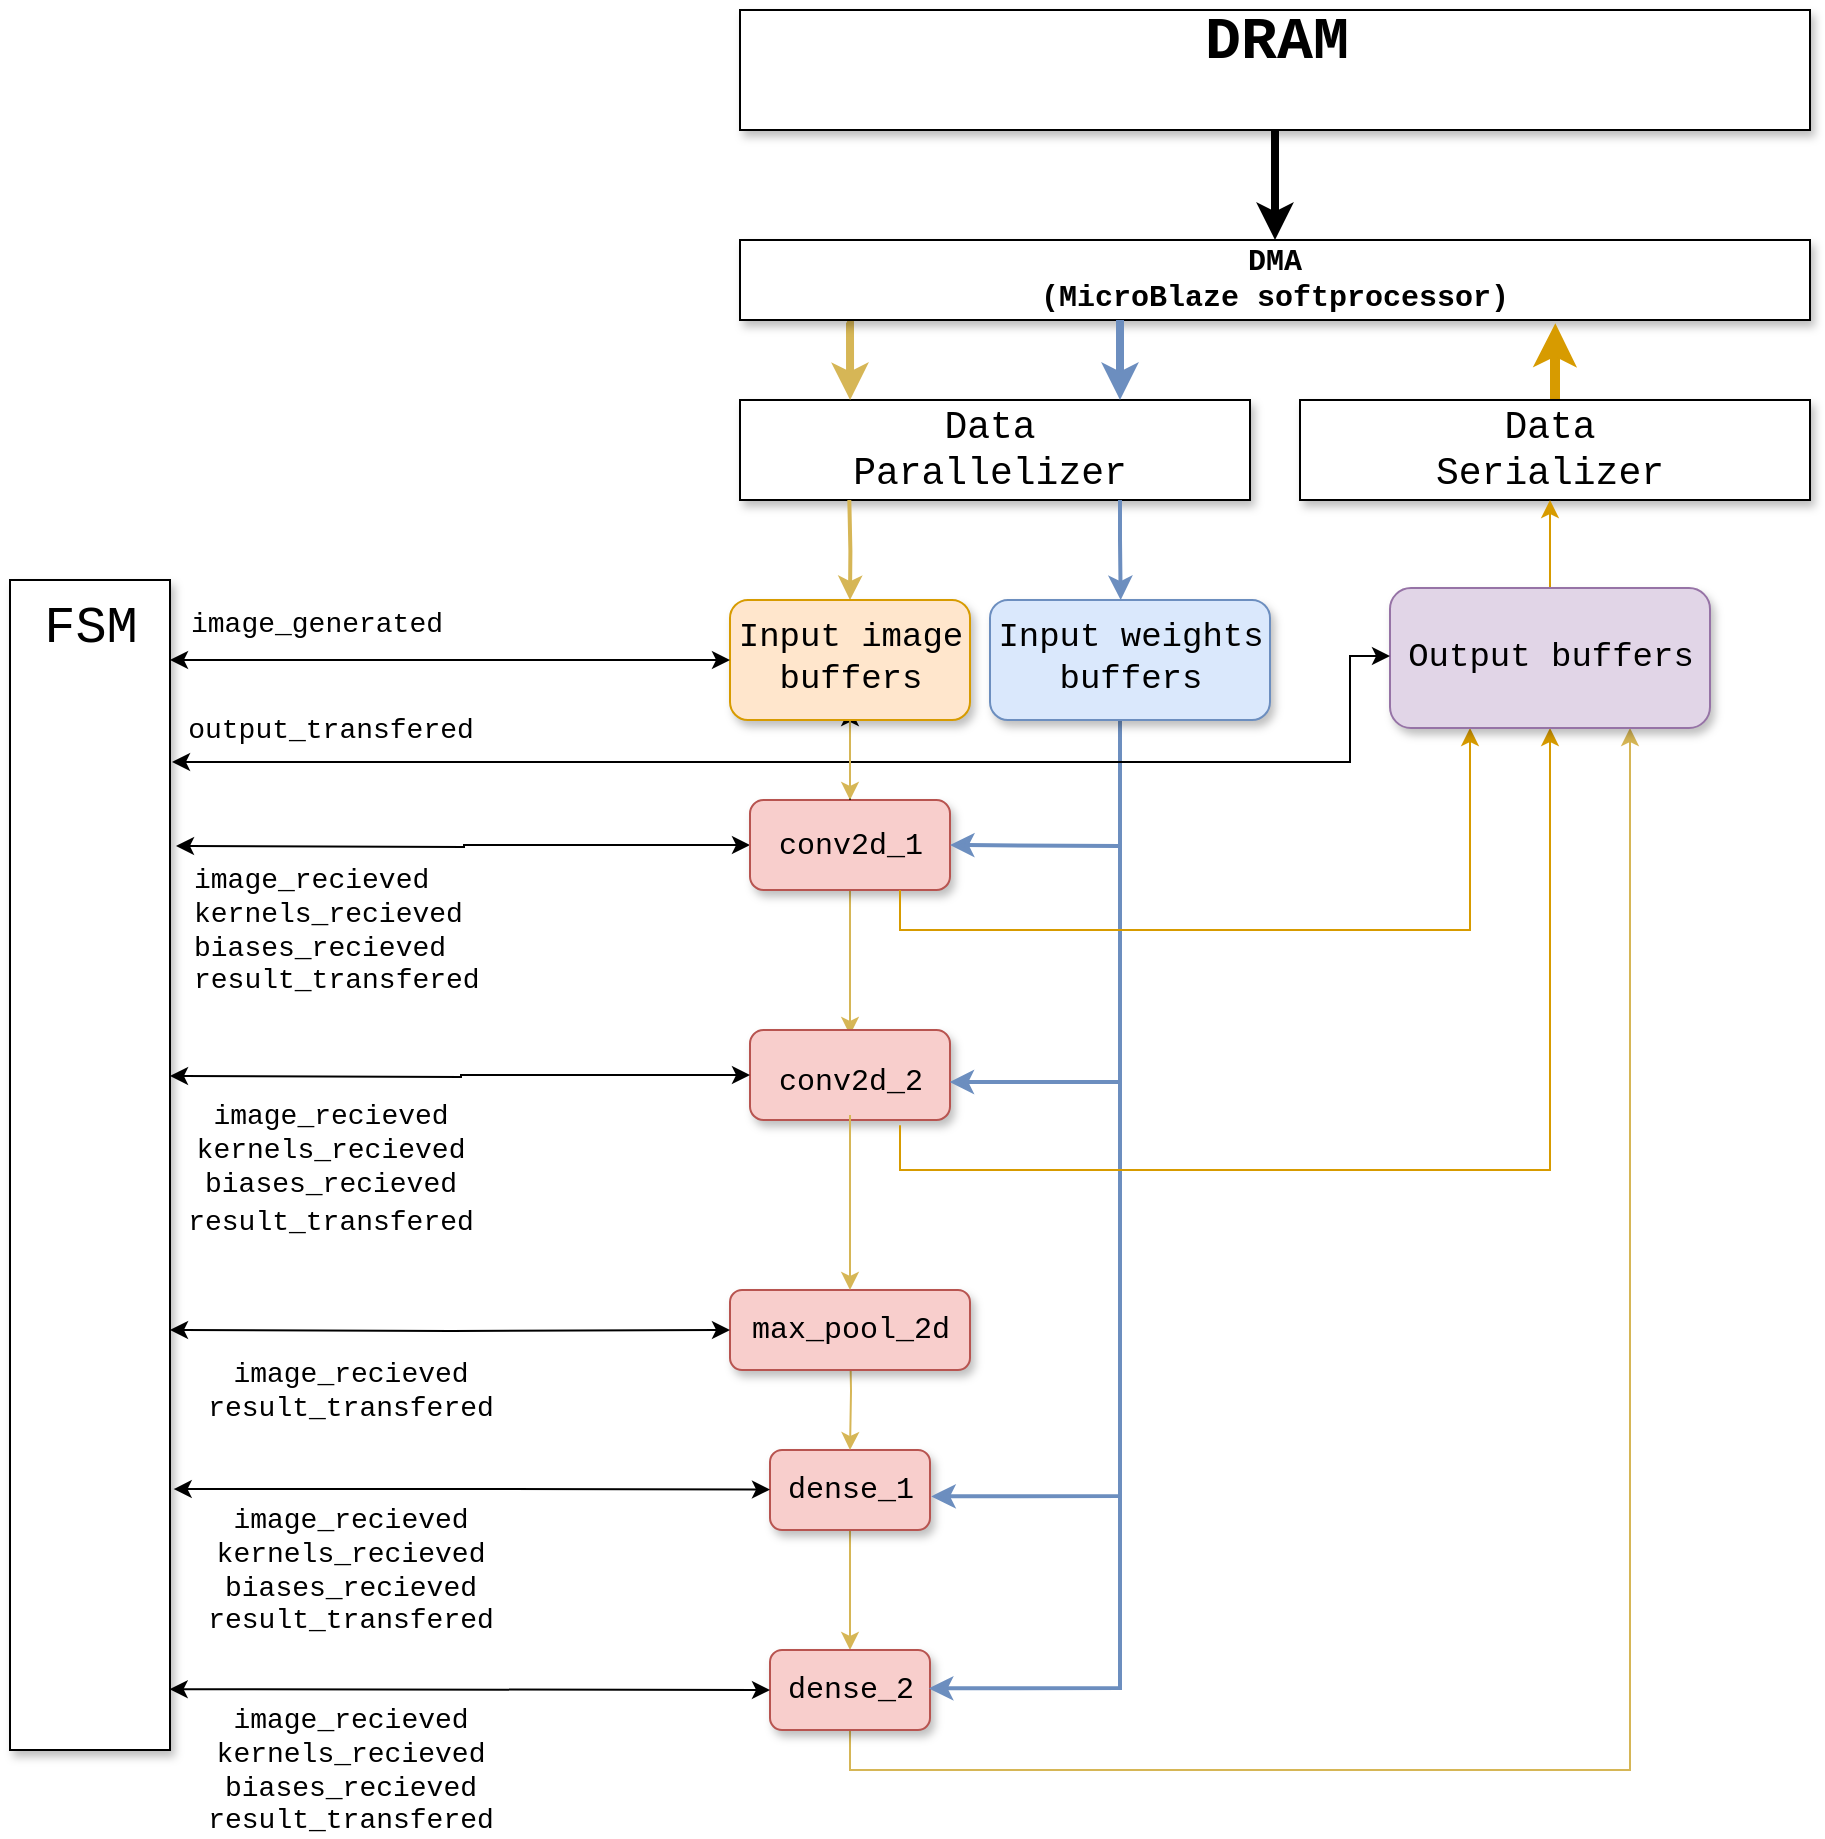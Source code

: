 <mxfile version="16.4.5" type="github">
  <diagram id="ZsNC3ihXCfo3ElIL2VwX" name="Page-1">
    <mxGraphModel dx="1382" dy="823" grid="1" gridSize="10" guides="1" tooltips="1" connect="1" arrows="1" fold="1" page="1" pageScale="1" pageWidth="3300" pageHeight="2339" math="0" shadow="0">
      <root>
        <mxCell id="0" />
        <mxCell id="1" parent="0" />
        <mxCell id="UF6QcyIX-ex_6rzBUD4a-37" value="" style="rounded=0;whiteSpace=wrap;html=1;shadow=1;fontFamily=Courier New;fontSize=20;" parent="1" vertex="1">
          <mxGeometry x="585" y="275" width="255" height="50" as="geometry" />
        </mxCell>
        <mxCell id="UF6QcyIX-ex_6rzBUD4a-78" value="&lt;div&gt;image_recieved&lt;/div&gt;&lt;div&gt;kernels_recieved&lt;/div&gt;&lt;div&gt;biases_recieved&lt;/div&gt;&lt;div&gt;result_transfered&lt;br&gt;&lt;/div&gt;" style="edgeStyle=orthogonalEdgeStyle;rounded=0;orthogonalLoop=1;jettySize=auto;html=1;fontFamily=Courier New;fontSize=14;strokeColor=#000000;strokeWidth=1;startArrow=classic;startFill=1;align=left;" parent="1" target="UF6QcyIX-ex_6rzBUD4a-4" edge="1">
          <mxGeometry x="-0.951" y="-42" relative="1" as="geometry">
            <mxPoint x="303" y="498" as="sourcePoint" />
            <mxPoint as="offset" />
          </mxGeometry>
        </mxCell>
        <mxCell id="UF6QcyIX-ex_6rzBUD4a-28" style="edgeStyle=orthogonalEdgeStyle;rounded=0;orthogonalLoop=1;jettySize=auto;html=1;entryX=0.5;entryY=0;entryDx=0;entryDy=0;fontFamily=Courier New;fontSize=15;fillColor=#fff2cc;strokeColor=#d6b656;" parent="1" source="UF6QcyIX-ex_6rzBUD4a-15" target="UF6QcyIX-ex_6rzBUD4a-18" edge="1">
          <mxGeometry relative="1" as="geometry" />
        </mxCell>
        <mxCell id="UF6QcyIX-ex_6rzBUD4a-15" value="" style="rounded=1;whiteSpace=wrap;html=1;shadow=1;fontFamily=Courier New;fontSize=15;fillColor=#f8cecc;strokeColor=#b85450;" parent="1" vertex="1">
          <mxGeometry x="600" y="800" width="80" height="40" as="geometry" />
        </mxCell>
        <mxCell id="UF6QcyIX-ex_6rzBUD4a-27" style="edgeStyle=orthogonalEdgeStyle;rounded=0;orthogonalLoop=1;jettySize=auto;html=1;entryX=0.5;entryY=0;entryDx=0;entryDy=0;fontFamily=Courier New;fontSize=15;fillColor=#fff2cc;strokeColor=#d6b656;" parent="1" target="UF6QcyIX-ex_6rzBUD4a-15" edge="1">
          <mxGeometry relative="1" as="geometry">
            <mxPoint x="640" y="740" as="sourcePoint" />
          </mxGeometry>
        </mxCell>
        <mxCell id="UF6QcyIX-ex_6rzBUD4a-13" value="" style="rounded=1;whiteSpace=wrap;html=1;shadow=1;fontFamily=Courier New;fontSize=15;fillColor=#f8cecc;strokeColor=#b85450;" parent="1" vertex="1">
          <mxGeometry x="580" y="720" width="120" height="40" as="geometry" />
        </mxCell>
        <mxCell id="UF6QcyIX-ex_6rzBUD4a-1" value="" style="rounded=0;whiteSpace=wrap;html=1;shadow=1;" parent="1" vertex="1">
          <mxGeometry x="220" y="365" width="80" height="585" as="geometry" />
        </mxCell>
        <mxCell id="UF6QcyIX-ex_6rzBUD4a-2" value="&lt;font style=&quot;font-size: 26px&quot; face=&quot;Courier New&quot;&gt;FSM&lt;/font&gt;" style="text;html=1;resizable=0;autosize=1;align=center;verticalAlign=middle;points=[];fillColor=none;strokeColor=none;rounded=0;shadow=1;sketch=0;glass=0;" parent="1" vertex="1">
          <mxGeometry x="230" y="379" width="60" height="20" as="geometry" />
        </mxCell>
        <mxCell id="UF6QcyIX-ex_6rzBUD4a-20" value="" style="edgeStyle=orthogonalEdgeStyle;rounded=0;orthogonalLoop=1;jettySize=auto;html=1;fontFamily=Courier New;fontSize=15;fillColor=#fff2cc;strokeColor=#d6b656;" parent="1" source="UF6QcyIX-ex_6rzBUD4a-4" target="UF6QcyIX-ex_6rzBUD4a-9" edge="1">
          <mxGeometry relative="1" as="geometry" />
        </mxCell>
        <mxCell id="UF6QcyIX-ex_6rzBUD4a-4" value="" style="rounded=1;whiteSpace=wrap;html=1;shadow=1;fontFamily=Courier New;fontSize=26;fillColor=#f8cecc;strokeColor=#b85450;" parent="1" vertex="1">
          <mxGeometry x="590" y="475" width="100" height="45" as="geometry" />
        </mxCell>
        <mxCell id="UF6QcyIX-ex_6rzBUD4a-65" value="" style="edgeStyle=orthogonalEdgeStyle;rounded=0;orthogonalLoop=1;jettySize=auto;html=1;fontFamily=Courier New;fontSize=17;strokeColor=#000000;strokeWidth=1;" parent="1" source="UF6QcyIX-ex_6rzBUD4a-5" target="UF6QcyIX-ex_6rzBUD4a-60" edge="1">
          <mxGeometry relative="1" as="geometry" />
        </mxCell>
        <mxCell id="UF6QcyIX-ex_6rzBUD4a-5" value="&lt;font style=&quot;font-size: 15px&quot;&gt;conv2d_1&lt;/font&gt;" style="text;html=1;resizable=0;autosize=1;align=center;verticalAlign=middle;points=[];fillColor=none;strokeColor=none;rounded=0;shadow=1;fontFamily=Courier New;fontSize=26;" parent="1" vertex="1">
          <mxGeometry x="595" y="475" width="90" height="40" as="geometry" />
        </mxCell>
        <mxCell id="UF6QcyIX-ex_6rzBUD4a-8" value="" style="rounded=1;whiteSpace=wrap;html=1;shadow=1;fontFamily=Courier New;fontSize=26;fillColor=#f8cecc;strokeColor=#b85450;" parent="1" vertex="1">
          <mxGeometry x="590" y="590" width="100" height="45" as="geometry" />
        </mxCell>
        <mxCell id="UF6QcyIX-ex_6rzBUD4a-24" value="" style="edgeStyle=orthogonalEdgeStyle;rounded=0;orthogonalLoop=1;jettySize=auto;html=1;fontFamily=Courier New;fontSize=15;fillColor=#fff2cc;strokeColor=#d6b656;entryX=0.5;entryY=0;entryDx=0;entryDy=0;" parent="1" source="UF6QcyIX-ex_6rzBUD4a-9" edge="1" target="UF6QcyIX-ex_6rzBUD4a-13">
          <mxGeometry relative="1" as="geometry">
            <mxPoint x="640" y="670" as="targetPoint" />
            <Array as="points" />
          </mxGeometry>
        </mxCell>
        <mxCell id="UF6QcyIX-ex_6rzBUD4a-9" value="&lt;font style=&quot;font-size: 15px&quot;&gt;conv2d_2&lt;/font&gt;" style="text;html=1;resizable=0;autosize=1;align=center;verticalAlign=middle;points=[];fillColor=none;strokeColor=none;rounded=0;shadow=1;fontFamily=Courier New;fontSize=26;" parent="1" vertex="1">
          <mxGeometry x="595" y="592.5" width="90" height="40" as="geometry" />
        </mxCell>
        <mxCell id="UF6QcyIX-ex_6rzBUD4a-11" value="max_pool_2d" style="text;html=1;resizable=0;autosize=1;align=center;verticalAlign=middle;points=[];fillColor=none;strokeColor=none;rounded=0;shadow=1;fontFamily=Courier New;fontSize=15;" parent="1" vertex="1">
          <mxGeometry x="585" y="730" width="110" height="20" as="geometry" />
        </mxCell>
        <mxCell id="UF6QcyIX-ex_6rzBUD4a-14" value="dense_1" style="text;html=1;resizable=0;autosize=1;align=center;verticalAlign=middle;points=[];fillColor=none;strokeColor=none;rounded=0;shadow=1;fontFamily=Courier New;fontSize=15;" parent="1" vertex="1">
          <mxGeometry x="600" y="810" width="80" height="20" as="geometry" />
        </mxCell>
        <mxCell id="UF6QcyIX-ex_6rzBUD4a-71" style="edgeStyle=orthogonalEdgeStyle;rounded=0;orthogonalLoop=1;jettySize=auto;html=1;exitX=0.5;exitY=1;exitDx=0;exitDy=0;fontFamily=Courier New;fontSize=17;strokeColor=#d6b656;strokeWidth=1;fillColor=#fff2cc;entryX=0.75;entryY=1;entryDx=0;entryDy=0;" parent="1" source="UF6QcyIX-ex_6rzBUD4a-18" target="UF6QcyIX-ex_6rzBUD4a-57" edge="1">
          <mxGeometry relative="1" as="geometry" />
        </mxCell>
        <mxCell id="UF6QcyIX-ex_6rzBUD4a-18" value="" style="rounded=1;whiteSpace=wrap;html=1;shadow=1;fontFamily=Courier New;fontSize=15;fillColor=#f8cecc;strokeColor=#b85450;" parent="1" vertex="1">
          <mxGeometry x="600" y="900" width="80" height="40" as="geometry" />
        </mxCell>
        <mxCell id="UF6QcyIX-ex_6rzBUD4a-19" value="dense_2" style="text;html=1;resizable=0;autosize=1;align=center;verticalAlign=middle;points=[];fillColor=none;strokeColor=none;rounded=0;shadow=1;fontFamily=Courier New;fontSize=15;" parent="1" vertex="1">
          <mxGeometry x="600" y="910" width="80" height="20" as="geometry" />
        </mxCell>
        <mxCell id="UF6QcyIX-ex_6rzBUD4a-38" style="edgeStyle=orthogonalEdgeStyle;rounded=0;orthogonalLoop=1;jettySize=auto;html=1;exitX=0.1;exitY=1.033;exitDx=0;exitDy=0;fontFamily=Courier New;fontSize=19;strokeWidth=4;strokeColor=#d6b656;fillColor=#fff2cc;exitPerimeter=0;entryX=0.182;entryY=0;entryDx=0;entryDy=0;entryPerimeter=0;" parent="1" source="UF6QcyIX-ex_6rzBUD4a-29" target="UF6QcyIX-ex_6rzBUD4a-36" edge="1">
          <mxGeometry relative="1" as="geometry">
            <mxPoint x="650" y="275" as="targetPoint" />
          </mxGeometry>
        </mxCell>
        <mxCell id="UF6QcyIX-ex_6rzBUD4a-29" value="&lt;div&gt;&lt;b&gt;DMA&lt;/b&gt;&lt;/div&gt;&lt;div&gt;&lt;b&gt;(MicroBlaze softprocessor)&lt;br&gt;&lt;/b&gt;&lt;/div&gt;" style="rounded=0;whiteSpace=wrap;html=1;shadow=1;fontFamily=Courier New;fontSize=15;" parent="1" vertex="1">
          <mxGeometry x="585" y="195" width="535" height="40" as="geometry" />
        </mxCell>
        <mxCell id="UF6QcyIX-ex_6rzBUD4a-32" style="edgeStyle=orthogonalEdgeStyle;rounded=0;orthogonalLoop=1;jettySize=auto;html=1;entryX=0.5;entryY=0;entryDx=0;entryDy=0;fontFamily=Courier New;fontSize=30;strokeWidth=4;" parent="1" source="UF6QcyIX-ex_6rzBUD4a-30" target="UF6QcyIX-ex_6rzBUD4a-29" edge="1">
          <mxGeometry relative="1" as="geometry" />
        </mxCell>
        <mxCell id="UF6QcyIX-ex_6rzBUD4a-30" value="" style="rounded=0;whiteSpace=wrap;html=1;shadow=1;fontFamily=Courier New;fontSize=15;" parent="1" vertex="1">
          <mxGeometry x="585" y="80" width="535" height="60" as="geometry" />
        </mxCell>
        <mxCell id="UF6QcyIX-ex_6rzBUD4a-31" value="&lt;font style=&quot;font-size: 30px&quot;&gt;&lt;b&gt;DRAM&lt;/b&gt;&lt;/font&gt;" style="text;html=1;resizable=0;autosize=1;align=center;verticalAlign=middle;points=[];fillColor=none;strokeColor=none;rounded=0;shadow=1;fontFamily=Courier New;fontSize=15;" parent="1" vertex="1">
          <mxGeometry x="807.5" y="80" width="90" height="30" as="geometry" />
        </mxCell>
        <mxCell id="UF6QcyIX-ex_6rzBUD4a-36" value="&lt;div style=&quot;font-size: 19px&quot;&gt;&lt;font style=&quot;font-size: 19px&quot;&gt;Data&lt;/font&gt;&lt;/div&gt;&lt;div style=&quot;font-size: 19px&quot;&gt;&lt;font style=&quot;font-size: 19px&quot;&gt;Parallelizer&lt;br&gt;&lt;/font&gt;&lt;/div&gt;" style="text;html=1;strokeColor=none;fillColor=none;align=center;verticalAlign=middle;whiteSpace=wrap;rounded=0;shadow=1;fontFamily=Courier New;fontSize=20;" parent="1" vertex="1">
          <mxGeometry x="600" y="275" width="220" height="50" as="geometry" />
        </mxCell>
        <mxCell id="UF6QcyIX-ex_6rzBUD4a-40" value="" style="endArrow=classic;html=1;rounded=0;fontFamily=Courier New;fontSize=19;strokeColor=#6c8ebf;strokeWidth=4;fillColor=#dae8fc;" parent="1" edge="1">
          <mxGeometry width="50" height="50" relative="1" as="geometry">
            <mxPoint x="775" y="235" as="sourcePoint" />
            <mxPoint x="775" y="275" as="targetPoint" />
          </mxGeometry>
        </mxCell>
        <mxCell id="UF6QcyIX-ex_6rzBUD4a-45" style="edgeStyle=orthogonalEdgeStyle;rounded=0;orthogonalLoop=1;jettySize=auto;html=1;exitX=0.25;exitY=1;exitDx=0;exitDy=0;fontFamily=Courier New;fontSize=19;strokeWidth=2;strokeColor=#d6b656;fillColor=#fff2cc;" parent="1" target="UF6QcyIX-ex_6rzBUD4a-59" edge="1">
          <mxGeometry relative="1" as="geometry">
            <mxPoint x="639.66" y="325" as="sourcePoint" />
            <mxPoint x="640" y="355" as="targetPoint" />
          </mxGeometry>
        </mxCell>
        <mxCell id="UF6QcyIX-ex_6rzBUD4a-47" value="" style="endArrow=classic;html=1;rounded=0;fontFamily=Courier New;fontSize=19;strokeColor=#6c8ebf;strokeWidth=2;fillColor=#dae8fc;entryX=1;entryY=0.5;entryDx=0;entryDy=0;" parent="1" target="UF6QcyIX-ex_6rzBUD4a-4" edge="1">
          <mxGeometry width="50" height="50" relative="1" as="geometry">
            <mxPoint x="775" y="498" as="sourcePoint" />
            <mxPoint x="775" y="435" as="targetPoint" />
            <Array as="points">
              <mxPoint x="775" y="498" />
            </Array>
          </mxGeometry>
        </mxCell>
        <mxCell id="UF6QcyIX-ex_6rzBUD4a-50" value="" style="endArrow=classic;html=1;rounded=0;fontFamily=Courier New;fontSize=19;strokeColor=#6c8ebf;strokeWidth=2;fillColor=#dae8fc;entryX=0.998;entryY=0.578;entryDx=0;entryDy=0;entryPerimeter=0;" parent="1" target="UF6QcyIX-ex_6rzBUD4a-8" edge="1">
          <mxGeometry width="50" height="50" relative="1" as="geometry">
            <mxPoint x="775" y="435" as="sourcePoint" />
            <mxPoint x="690" y="594.5" as="targetPoint" />
            <Array as="points">
              <mxPoint x="775" y="616" />
            </Array>
          </mxGeometry>
        </mxCell>
        <mxCell id="UF6QcyIX-ex_6rzBUD4a-51" value="" style="endArrow=classic;html=1;rounded=0;fontFamily=Courier New;fontSize=19;strokeColor=#6c8ebf;strokeWidth=2;fillColor=#dae8fc;entryX=1.008;entryY=0.66;entryDx=0;entryDy=0;entryPerimeter=0;" parent="1" target="UF6QcyIX-ex_6rzBUD4a-14" edge="1">
          <mxGeometry width="50" height="50" relative="1" as="geometry">
            <mxPoint x="775" y="578" as="sourcePoint" />
            <mxPoint x="690" y="687.5" as="targetPoint" />
            <Array as="points">
              <mxPoint x="775" y="823" />
            </Array>
          </mxGeometry>
        </mxCell>
        <mxCell id="UF6QcyIX-ex_6rzBUD4a-52" value="" style="endArrow=classic;html=1;rounded=0;fontFamily=Courier New;fontSize=19;strokeColor=#6c8ebf;strokeWidth=2;fillColor=#dae8fc;entryX=0.993;entryY=0.46;entryDx=0;entryDy=0;entryPerimeter=0;" parent="1" target="UF6QcyIX-ex_6rzBUD4a-19" edge="1">
          <mxGeometry width="50" height="50" relative="1" as="geometry">
            <mxPoint x="775" y="728" as="sourcePoint" />
            <mxPoint x="690" y="837.5" as="targetPoint" />
            <Array as="points">
              <mxPoint x="775" y="794" />
              <mxPoint x="775" y="819" />
              <mxPoint x="775" y="919" />
            </Array>
          </mxGeometry>
        </mxCell>
        <mxCell id="UF6QcyIX-ex_6rzBUD4a-76" style="edgeStyle=orthogonalEdgeStyle;rounded=0;orthogonalLoop=1;jettySize=auto;html=1;entryX=0.762;entryY=1.041;entryDx=0;entryDy=0;entryPerimeter=0;fontFamily=Courier New;fontSize=17;strokeColor=#d79b00;strokeWidth=5;fillColor=#ffe6cc;" parent="1" source="UF6QcyIX-ex_6rzBUD4a-54" target="UF6QcyIX-ex_6rzBUD4a-29" edge="1">
          <mxGeometry relative="1" as="geometry" />
        </mxCell>
        <mxCell id="UF6QcyIX-ex_6rzBUD4a-54" value="" style="rounded=0;whiteSpace=wrap;html=1;shadow=1;fontFamily=Courier New;fontSize=20;" parent="1" vertex="1">
          <mxGeometry x="865" y="275" width="255" height="50" as="geometry" />
        </mxCell>
        <mxCell id="UF6QcyIX-ex_6rzBUD4a-55" value="&lt;div style=&quot;font-size: 19px&quot;&gt;&lt;font style=&quot;font-size: 19px&quot;&gt;Data&lt;/font&gt;&lt;/div&gt;&lt;div style=&quot;font-size: 19px&quot;&gt;&lt;font style=&quot;font-size: 19px&quot;&gt;Serializer&lt;br&gt;&lt;/font&gt;&lt;/div&gt;" style="text;html=1;strokeColor=none;fillColor=none;align=center;verticalAlign=middle;whiteSpace=wrap;rounded=0;shadow=1;fontFamily=Courier New;fontSize=20;" parent="1" vertex="1">
          <mxGeometry x="880" y="275" width="220" height="50" as="geometry" />
        </mxCell>
        <mxCell id="UF6QcyIX-ex_6rzBUD4a-72" style="edgeStyle=orthogonalEdgeStyle;rounded=0;orthogonalLoop=1;jettySize=auto;html=1;exitX=0.5;exitY=0;exitDx=0;exitDy=0;entryX=0.5;entryY=1;entryDx=0;entryDy=0;fontFamily=Courier New;fontSize=17;strokeColor=#d79b00;strokeWidth=1;fontColor=#000000;fillColor=#ffe6cc;" parent="1" source="UF6QcyIX-ex_6rzBUD4a-57" target="UF6QcyIX-ex_6rzBUD4a-55" edge="1">
          <mxGeometry relative="1" as="geometry" />
        </mxCell>
        <mxCell id="UF6QcyIX-ex_6rzBUD4a-88" style="edgeStyle=orthogonalEdgeStyle;rounded=0;orthogonalLoop=1;jettySize=auto;html=1;fontFamily=Courier New;fontSize=17;startArrow=classic;startFill=1;strokeColor=#d79b00;strokeWidth=1;endArrow=none;endFill=0;fillColor=#ffe6cc;entryX=0.75;entryY=1.059;entryDx=0;entryDy=0;entryPerimeter=0;" parent="1" source="UF6QcyIX-ex_6rzBUD4a-57" target="UF6QcyIX-ex_6rzBUD4a-8" edge="1">
          <mxGeometry relative="1" as="geometry">
            <Array as="points">
              <mxPoint x="990" y="660" />
              <mxPoint x="665" y="660" />
            </Array>
            <mxPoint x="665" y="640" as="targetPoint" />
          </mxGeometry>
        </mxCell>
        <mxCell id="UF6QcyIX-ex_6rzBUD4a-89" style="edgeStyle=orthogonalEdgeStyle;rounded=0;orthogonalLoop=1;jettySize=auto;html=1;exitX=0.25;exitY=1;exitDx=0;exitDy=0;entryX=0.75;entryY=1;entryDx=0;entryDy=0;fontFamily=Courier New;fontSize=17;startArrow=classic;startFill=1;endArrow=none;endFill=0;strokeColor=#d79b00;strokeWidth=1;fillColor=#ffe6cc;" parent="1" source="UF6QcyIX-ex_6rzBUD4a-57" target="UF6QcyIX-ex_6rzBUD4a-4" edge="1">
          <mxGeometry relative="1" as="geometry" />
        </mxCell>
        <mxCell id="UF6QcyIX-ex_6rzBUD4a-57" value="" style="rounded=1;whiteSpace=wrap;html=1;shadow=1;fontFamily=Courier New;fontSize=19;fillColor=#e1d5e7;strokeColor=#9673a6;" parent="1" vertex="1">
          <mxGeometry x="910" y="369" width="160" height="70" as="geometry" />
        </mxCell>
        <mxCell id="UF6QcyIX-ex_6rzBUD4a-87" value="&lt;font style=&quot;font-size: 14px;&quot;&gt;output_transfered&lt;/font&gt;" style="edgeStyle=orthogonalEdgeStyle;rounded=0;orthogonalLoop=1;jettySize=auto;html=1;fontFamily=Courier New;fontSize=14;startArrow=classic;startFill=1;strokeColor=#000000;strokeWidth=1;" parent="1" source="UF6QcyIX-ex_6rzBUD4a-58" edge="1">
          <mxGeometry x="0.761" y="-16" relative="1" as="geometry">
            <mxPoint x="301" y="456" as="targetPoint" />
            <Array as="points">
              <mxPoint x="890" y="403" />
              <mxPoint x="890" y="456" />
            </Array>
            <mxPoint as="offset" />
          </mxGeometry>
        </mxCell>
        <mxCell id="UF6QcyIX-ex_6rzBUD4a-58" value="&lt;font style=&quot;font-size: 17px&quot;&gt;Output buffers&lt;/font&gt;" style="text;html=1;resizable=0;autosize=1;align=center;verticalAlign=middle;points=[];fillColor=none;strokeColor=none;rounded=0;shadow=1;fontFamily=Courier New;fontSize=19;" parent="1" vertex="1">
          <mxGeometry x="910" y="388" width="160" height="30" as="geometry" />
        </mxCell>
        <mxCell id="UF6QcyIX-ex_6rzBUD4a-64" value="" style="edgeStyle=orthogonalEdgeStyle;rounded=0;orthogonalLoop=1;jettySize=auto;html=1;fontFamily=Courier New;fontSize=17;strokeColor=#d6b656;strokeWidth=1;fillColor=#fff2cc;" parent="1" source="UF6QcyIX-ex_6rzBUD4a-59" target="UF6QcyIX-ex_6rzBUD4a-5" edge="1">
          <mxGeometry relative="1" as="geometry" />
        </mxCell>
        <mxCell id="UF6QcyIX-ex_6rzBUD4a-59" value="" style="rounded=1;whiteSpace=wrap;html=1;shadow=1;fontFamily=Courier New;fontSize=19;fillColor=#ffe6cc;strokeColor=#d79b00;" parent="1" vertex="1">
          <mxGeometry x="580" y="375" width="120" height="60" as="geometry" />
        </mxCell>
        <mxCell id="UF6QcyIX-ex_6rzBUD4a-60" value="&lt;div&gt;Input image&lt;/div&gt;&lt;div&gt;buffers&lt;br&gt;&lt;/div&gt;" style="text;html=1;resizable=0;autosize=1;align=center;verticalAlign=middle;points=[];fillColor=none;strokeColor=none;rounded=0;shadow=1;fontFamily=Courier New;fontSize=17;" parent="1" vertex="1">
          <mxGeometry x="575" y="379" width="130" height="50" as="geometry" />
        </mxCell>
        <mxCell id="UF6QcyIX-ex_6rzBUD4a-61" value="" style="rounded=1;whiteSpace=wrap;html=1;shadow=1;fontFamily=Courier New;fontSize=19;fillColor=#dae8fc;strokeColor=#6c8ebf;" parent="1" vertex="1">
          <mxGeometry x="710" y="375" width="140" height="60" as="geometry" />
        </mxCell>
        <mxCell id="UF6QcyIX-ex_6rzBUD4a-62" value="&lt;div&gt;Input weights&lt;/div&gt;&lt;div&gt;buffers&lt;br&gt;&lt;/div&gt;" style="text;html=1;resizable=0;autosize=1;align=center;verticalAlign=middle;points=[];fillColor=none;strokeColor=none;rounded=0;shadow=1;fontFamily=Courier New;fontSize=17;" parent="1" vertex="1">
          <mxGeometry x="705" y="379" width="150" height="50" as="geometry" />
        </mxCell>
        <mxCell id="UF6QcyIX-ex_6rzBUD4a-67" style="edgeStyle=orthogonalEdgeStyle;rounded=0;orthogonalLoop=1;jettySize=auto;html=1;exitX=0.25;exitY=1;exitDx=0;exitDy=0;fontFamily=Courier New;fontSize=19;strokeWidth=2;strokeColor=#6c8ebf;fillColor=#dae8fc;" parent="1" edge="1">
          <mxGeometry relative="1" as="geometry">
            <mxPoint x="775.0" y="325" as="sourcePoint" />
            <mxPoint x="775.34" y="375" as="targetPoint" />
            <Array as="points">
              <mxPoint x="775" y="345" />
              <mxPoint x="775" y="345" />
            </Array>
          </mxGeometry>
        </mxCell>
        <mxCell id="UF6QcyIX-ex_6rzBUD4a-77" value="" style="endArrow=classic;html=1;rounded=0;fontFamily=Courier New;fontSize=17;strokeColor=#000000;strokeWidth=1;startArrow=classic;startFill=1;" parent="1" edge="1">
          <mxGeometry width="50" height="50" relative="1" as="geometry">
            <mxPoint x="300" y="405" as="sourcePoint" />
            <mxPoint x="580" y="405" as="targetPoint" />
          </mxGeometry>
        </mxCell>
        <mxCell id="pqpbNf2QPN8KKRpt-aZ--1" value="&lt;font style=&quot;font-size: 14px&quot; face=&quot;Courier New&quot;&gt;image_generated&lt;/font&gt;" style="edgeLabel;html=1;align=center;verticalAlign=middle;resizable=0;points=[];" parent="UF6QcyIX-ex_6rzBUD4a-77" vertex="1" connectable="0">
          <mxGeometry x="-0.861" y="-5" relative="1" as="geometry">
            <mxPoint x="53" y="-23" as="offset" />
          </mxGeometry>
        </mxCell>
        <mxCell id="UF6QcyIX-ex_6rzBUD4a-83" value="&lt;div style=&quot;font-size: 14px&quot;&gt;&lt;font style=&quot;font-size: 14px&quot;&gt;image_recieved&lt;/font&gt;&lt;/div&gt;&lt;div style=&quot;font-size: 14px&quot;&gt;&lt;font style=&quot;font-size: 14px&quot;&gt;kernels_recieved&lt;/font&gt;&lt;/div&gt;&lt;div style=&quot;font-size: 14px&quot;&gt;&lt;font style=&quot;font-size: 14px&quot;&gt;biases_recieved&lt;/font&gt;&lt;/div&gt;&lt;font style=&quot;font-size: 14px&quot;&gt;result_transfered&lt;/font&gt;" style="edgeStyle=orthogonalEdgeStyle;rounded=0;orthogonalLoop=1;jettySize=auto;html=1;fontFamily=Courier New;fontSize=17;strokeColor=#000000;strokeWidth=1;startArrow=classic;startFill=1;entryX=0;entryY=0.5;entryDx=0;entryDy=0;" parent="1" edge="1" target="UF6QcyIX-ex_6rzBUD4a-8">
          <mxGeometry x="-0.449" y="-47" relative="1" as="geometry">
            <mxPoint x="300" y="613" as="sourcePoint" />
            <mxPoint x="590" y="577.3" as="targetPoint" />
            <mxPoint as="offset" />
          </mxGeometry>
        </mxCell>
        <mxCell id="UF6QcyIX-ex_6rzBUD4a-84" value="&lt;div&gt;image_recieved&lt;/div&gt;&lt;div&gt;result_transfered&lt;br&gt;&lt;/div&gt;" style="edgeStyle=orthogonalEdgeStyle;rounded=0;orthogonalLoop=1;jettySize=auto;html=1;fontFamily=Courier New;fontSize=14;strokeColor=#000000;strokeWidth=1;startArrow=classic;startFill=1;entryX=0;entryY=0.5;entryDx=0;entryDy=0;" parent="1" edge="1" target="UF6QcyIX-ex_6rzBUD4a-13">
          <mxGeometry x="-0.357" y="-30" relative="1" as="geometry">
            <mxPoint x="300" y="740" as="sourcePoint" />
            <mxPoint x="550" y="690" as="targetPoint" />
            <mxPoint as="offset" />
          </mxGeometry>
        </mxCell>
        <mxCell id="UF6QcyIX-ex_6rzBUD4a-85" value="&lt;div style=&quot;font-size: 14px&quot;&gt;&lt;font style=&quot;font-size: 14px&quot;&gt;image_recieved&lt;/font&gt;&lt;/div&gt;&lt;div style=&quot;font-size: 14px&quot;&gt;&lt;font style=&quot;font-size: 14px&quot;&gt;kernels_recieved&lt;/font&gt;&lt;/div&gt;&lt;div style=&quot;font-size: 14px&quot;&gt;&lt;font style=&quot;font-size: 14px&quot;&gt;biases_recieved&lt;/font&gt;&lt;/div&gt;&lt;font style=&quot;font-size: 14px&quot;&gt;result_transfered&lt;/font&gt;" style="edgeStyle=orthogonalEdgeStyle;rounded=0;orthogonalLoop=1;jettySize=auto;html=1;fontFamily=Courier New;fontSize=14;strokeColor=#000000;strokeWidth=1;exitX=1.023;exitY=0.777;exitDx=0;exitDy=0;exitPerimeter=0;startArrow=classic;startFill=1;entryX=0;entryY=0.49;entryDx=0;entryDy=0;entryPerimeter=0;" parent="1" source="UF6QcyIX-ex_6rzBUD4a-1" target="UF6QcyIX-ex_6rzBUD4a-14" edge="1">
          <mxGeometry x="-0.409" y="-40" relative="1" as="geometry">
            <mxPoint x="520" y="724.8" as="sourcePoint" />
            <mxPoint x="590" y="724.8" as="targetPoint" />
            <mxPoint as="offset" />
          </mxGeometry>
        </mxCell>
        <mxCell id="UF6QcyIX-ex_6rzBUD4a-86" value="&lt;div style=&quot;font-size: 14px&quot;&gt;&lt;font style=&quot;font-size: 14px&quot;&gt;image_recieved&lt;/font&gt;&lt;/div&gt;&lt;div style=&quot;font-size: 14px&quot;&gt;&lt;font style=&quot;font-size: 14px&quot;&gt;kernels_recieved&lt;/font&gt;&lt;/div&gt;&lt;div style=&quot;font-size: 14px&quot;&gt;&lt;font style=&quot;font-size: 14px&quot;&gt;biases_recieved&lt;/font&gt;&lt;/div&gt;&lt;font style=&quot;font-size: 14px&quot;&gt;result_transfered&lt;/font&gt;" style="edgeStyle=orthogonalEdgeStyle;rounded=0;orthogonalLoop=1;jettySize=auto;html=1;fontFamily=Courier New;fontSize=14;strokeColor=#000000;strokeWidth=1;startArrow=classic;startFill=1;entryX=0;entryY=0.5;entryDx=0;entryDy=0;entryPerimeter=0;exitX=0.998;exitY=0.948;exitDx=0;exitDy=0;exitPerimeter=0;" parent="1" source="UF6QcyIX-ex_6rzBUD4a-1" edge="1" target="UF6QcyIX-ex_6rzBUD4a-19">
          <mxGeometry x="-0.399" y="-40" relative="1" as="geometry">
            <mxPoint x="310" y="920" as="sourcePoint" />
            <mxPoint x="600" y="794.8" as="targetPoint" />
            <Array as="points">
              <mxPoint x="320" y="920" />
            </Array>
            <mxPoint as="offset" />
          </mxGeometry>
        </mxCell>
      </root>
    </mxGraphModel>
  </diagram>
</mxfile>
